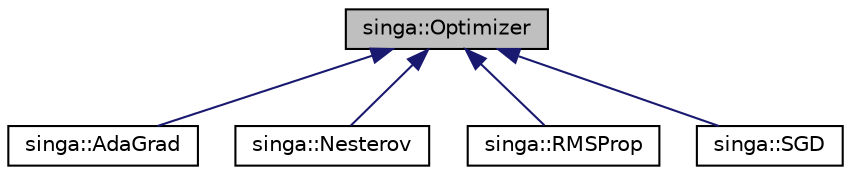 digraph "singa::Optimizer"
{
  edge [fontname="Helvetica",fontsize="10",labelfontname="Helvetica",labelfontsize="10"];
  node [fontname="Helvetica",fontsize="10",shape=record];
  Node0 [label="singa::Optimizer",height=0.2,width=0.4,color="black", fillcolor="grey75", style="filled", fontcolor="black"];
  Node0 -> Node1 [dir="back",color="midnightblue",fontsize="10",style="solid",fontname="Helvetica"];
  Node1 [label="singa::AdaGrad",height=0.2,width=0.4,color="black", fillcolor="white", style="filled",URL="$classsinga_1_1AdaGrad.html"];
  Node0 -> Node2 [dir="back",color="midnightblue",fontsize="10",style="solid",fontname="Helvetica"];
  Node2 [label="singa::Nesterov",height=0.2,width=0.4,color="black", fillcolor="white", style="filled",URL="$classsinga_1_1Nesterov.html"];
  Node0 -> Node3 [dir="back",color="midnightblue",fontsize="10",style="solid",fontname="Helvetica"];
  Node3 [label="singa::RMSProp",height=0.2,width=0.4,color="black", fillcolor="white", style="filled",URL="$classsinga_1_1RMSProp.html"];
  Node0 -> Node4 [dir="back",color="midnightblue",fontsize="10",style="solid",fontname="Helvetica"];
  Node4 [label="singa::SGD",height=0.2,width=0.4,color="black", fillcolor="white", style="filled",URL="$classsinga_1_1SGD.html"];
}
